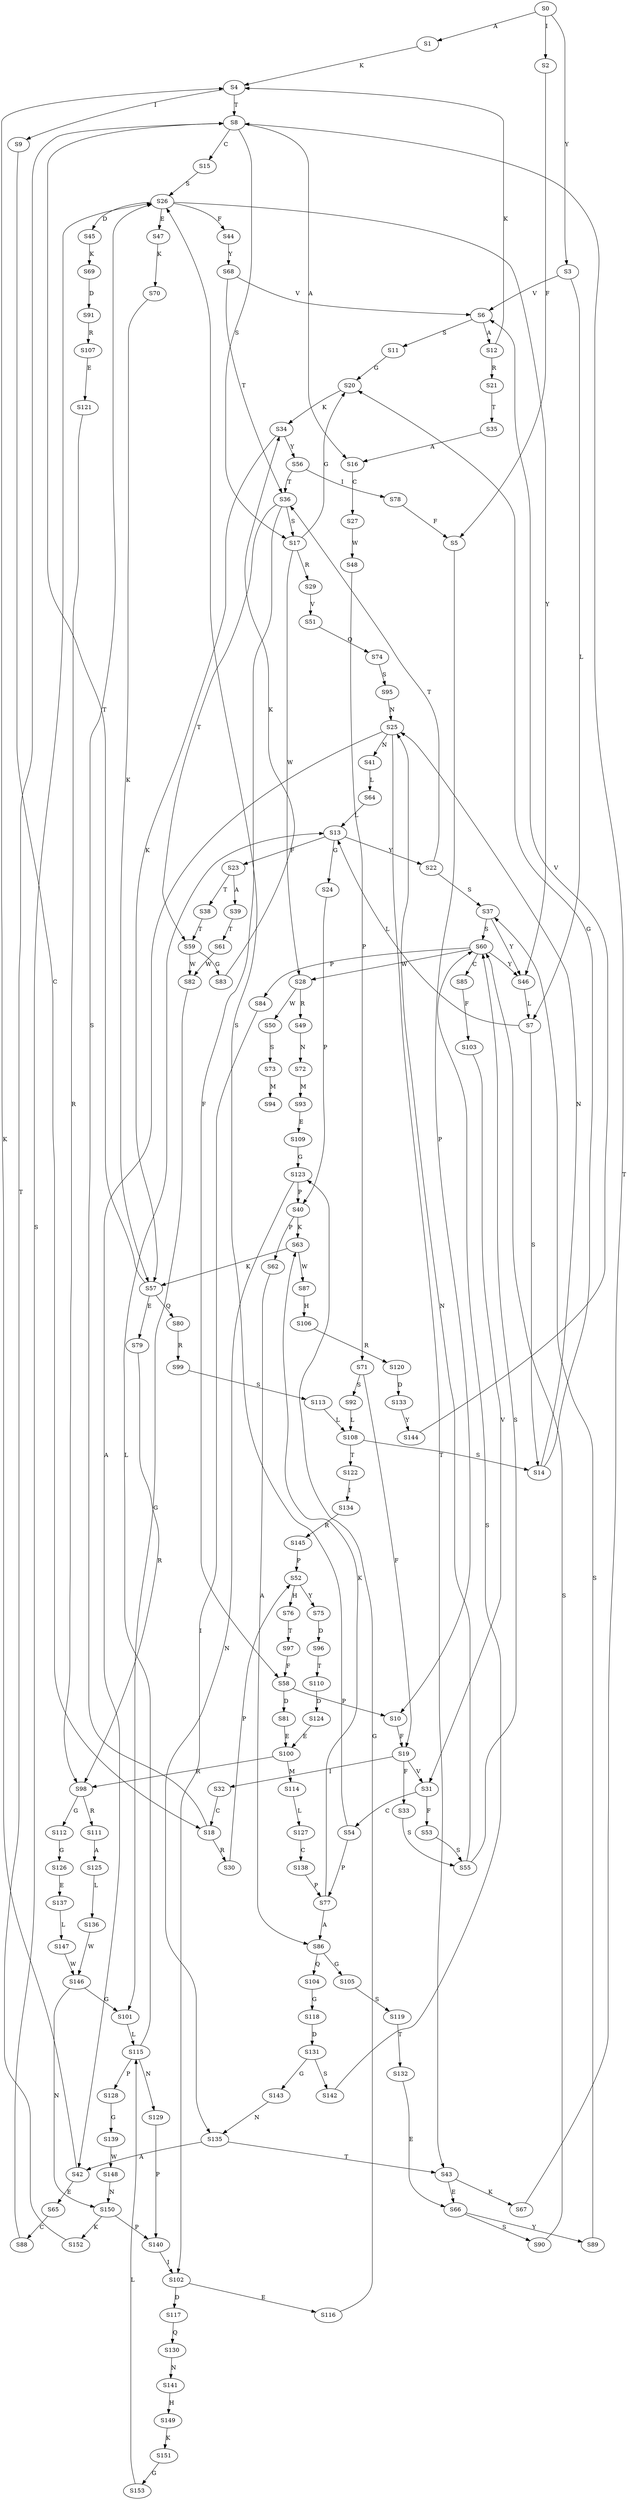 strict digraph  {
	S0 -> S1 [ label = A ];
	S0 -> S2 [ label = I ];
	S0 -> S3 [ label = Y ];
	S1 -> S4 [ label = K ];
	S2 -> S5 [ label = F ];
	S3 -> S6 [ label = V ];
	S3 -> S7 [ label = L ];
	S4 -> S8 [ label = T ];
	S4 -> S9 [ label = I ];
	S5 -> S10 [ label = P ];
	S6 -> S11 [ label = S ];
	S6 -> S12 [ label = A ];
	S7 -> S13 [ label = L ];
	S7 -> S14 [ label = S ];
	S8 -> S15 [ label = C ];
	S8 -> S16 [ label = A ];
	S8 -> S17 [ label = S ];
	S9 -> S18 [ label = C ];
	S10 -> S19 [ label = F ];
	S11 -> S20 [ label = G ];
	S12 -> S4 [ label = K ];
	S12 -> S21 [ label = R ];
	S13 -> S22 [ label = Y ];
	S13 -> S23 [ label = F ];
	S13 -> S24 [ label = G ];
	S14 -> S20 [ label = G ];
	S14 -> S25 [ label = N ];
	S15 -> S26 [ label = S ];
	S16 -> S27 [ label = C ];
	S17 -> S28 [ label = W ];
	S17 -> S29 [ label = R ];
	S17 -> S20 [ label = G ];
	S18 -> S30 [ label = R ];
	S18 -> S26 [ label = S ];
	S19 -> S31 [ label = V ];
	S19 -> S32 [ label = I ];
	S19 -> S33 [ label = F ];
	S20 -> S34 [ label = K ];
	S21 -> S35 [ label = T ];
	S22 -> S36 [ label = T ];
	S22 -> S37 [ label = S ];
	S23 -> S38 [ label = T ];
	S23 -> S39 [ label = A ];
	S24 -> S40 [ label = P ];
	S25 -> S41 [ label = N ];
	S25 -> S42 [ label = A ];
	S25 -> S43 [ label = T ];
	S26 -> S44 [ label = F ];
	S26 -> S45 [ label = D ];
	S26 -> S46 [ label = Y ];
	S26 -> S47 [ label = E ];
	S27 -> S48 [ label = W ];
	S28 -> S49 [ label = R ];
	S28 -> S50 [ label = W ];
	S29 -> S51 [ label = V ];
	S30 -> S52 [ label = P ];
	S31 -> S53 [ label = F ];
	S31 -> S54 [ label = C ];
	S32 -> S18 [ label = C ];
	S33 -> S55 [ label = S ];
	S34 -> S56 [ label = Y ];
	S34 -> S57 [ label = K ];
	S35 -> S16 [ label = A ];
	S36 -> S17 [ label = S ];
	S36 -> S58 [ label = F ];
	S36 -> S59 [ label = T ];
	S37 -> S46 [ label = Y ];
	S37 -> S60 [ label = S ];
	S38 -> S59 [ label = T ];
	S39 -> S61 [ label = T ];
	S40 -> S62 [ label = P ];
	S40 -> S63 [ label = K ];
	S41 -> S64 [ label = L ];
	S42 -> S4 [ label = K ];
	S42 -> S65 [ label = E ];
	S43 -> S66 [ label = E ];
	S43 -> S67 [ label = K ];
	S44 -> S68 [ label = Y ];
	S45 -> S69 [ label = K ];
	S46 -> S7 [ label = L ];
	S47 -> S70 [ label = K ];
	S48 -> S71 [ label = P ];
	S49 -> S72 [ label = N ];
	S50 -> S73 [ label = S ];
	S51 -> S74 [ label = Q ];
	S52 -> S75 [ label = Y ];
	S52 -> S76 [ label = H ];
	S53 -> S55 [ label = S ];
	S54 -> S77 [ label = P ];
	S54 -> S26 [ label = S ];
	S55 -> S60 [ label = S ];
	S55 -> S25 [ label = N ];
	S56 -> S78 [ label = I ];
	S56 -> S36 [ label = T ];
	S57 -> S8 [ label = T ];
	S57 -> S79 [ label = E ];
	S57 -> S80 [ label = Q ];
	S58 -> S81 [ label = D ];
	S58 -> S10 [ label = P ];
	S59 -> S82 [ label = W ];
	S59 -> S83 [ label = G ];
	S60 -> S84 [ label = P ];
	S60 -> S85 [ label = C ];
	S60 -> S28 [ label = W ];
	S60 -> S46 [ label = Y ];
	S61 -> S82 [ label = W ];
	S62 -> S86 [ label = A ];
	S63 -> S87 [ label = W ];
	S63 -> S57 [ label = K ];
	S64 -> S13 [ label = L ];
	S65 -> S88 [ label = C ];
	S66 -> S89 [ label = Y ];
	S66 -> S90 [ label = S ];
	S67 -> S8 [ label = T ];
	S68 -> S6 [ label = V ];
	S68 -> S36 [ label = T ];
	S69 -> S91 [ label = D ];
	S70 -> S57 [ label = K ];
	S71 -> S92 [ label = S ];
	S71 -> S19 [ label = F ];
	S72 -> S93 [ label = M ];
	S73 -> S94 [ label = M ];
	S74 -> S95 [ label = S ];
	S75 -> S96 [ label = D ];
	S76 -> S97 [ label = T ];
	S77 -> S86 [ label = A ];
	S77 -> S63 [ label = K ];
	S78 -> S5 [ label = F ];
	S79 -> S98 [ label = R ];
	S80 -> S99 [ label = R ];
	S81 -> S100 [ label = E ];
	S82 -> S101 [ label = G ];
	S83 -> S34 [ label = K ];
	S84 -> S102 [ label = I ];
	S85 -> S103 [ label = F ];
	S86 -> S104 [ label = Q ];
	S86 -> S105 [ label = G ];
	S87 -> S106 [ label = H ];
	S88 -> S26 [ label = S ];
	S89 -> S37 [ label = S ];
	S90 -> S60 [ label = S ];
	S91 -> S107 [ label = R ];
	S92 -> S108 [ label = L ];
	S93 -> S109 [ label = E ];
	S95 -> S25 [ label = N ];
	S96 -> S110 [ label = T ];
	S97 -> S58 [ label = F ];
	S98 -> S111 [ label = R ];
	S98 -> S112 [ label = G ];
	S99 -> S113 [ label = S ];
	S100 -> S114 [ label = M ];
	S100 -> S98 [ label = R ];
	S101 -> S115 [ label = L ];
	S102 -> S116 [ label = E ];
	S102 -> S117 [ label = D ];
	S103 -> S31 [ label = V ];
	S104 -> S118 [ label = G ];
	S105 -> S119 [ label = S ];
	S106 -> S120 [ label = R ];
	S107 -> S121 [ label = E ];
	S108 -> S14 [ label = S ];
	S108 -> S122 [ label = T ];
	S109 -> S123 [ label = G ];
	S110 -> S124 [ label = D ];
	S111 -> S125 [ label = A ];
	S112 -> S126 [ label = G ];
	S113 -> S108 [ label = L ];
	S114 -> S127 [ label = L ];
	S115 -> S13 [ label = L ];
	S115 -> S128 [ label = P ];
	S115 -> S129 [ label = N ];
	S116 -> S123 [ label = G ];
	S117 -> S130 [ label = Q ];
	S118 -> S131 [ label = D ];
	S119 -> S132 [ label = T ];
	S120 -> S133 [ label = D ];
	S121 -> S98 [ label = R ];
	S122 -> S134 [ label = I ];
	S123 -> S135 [ label = N ];
	S123 -> S40 [ label = P ];
	S124 -> S100 [ label = E ];
	S125 -> S136 [ label = L ];
	S126 -> S137 [ label = E ];
	S127 -> S138 [ label = C ];
	S128 -> S139 [ label = G ];
	S129 -> S140 [ label = P ];
	S130 -> S141 [ label = N ];
	S131 -> S142 [ label = S ];
	S131 -> S143 [ label = G ];
	S132 -> S66 [ label = E ];
	S133 -> S144 [ label = Y ];
	S134 -> S145 [ label = R ];
	S135 -> S43 [ label = T ];
	S135 -> S42 [ label = A ];
	S136 -> S146 [ label = W ];
	S137 -> S147 [ label = L ];
	S138 -> S77 [ label = P ];
	S139 -> S148 [ label = W ];
	S140 -> S102 [ label = I ];
	S141 -> S149 [ label = H ];
	S142 -> S60 [ label = S ];
	S143 -> S135 [ label = N ];
	S144 -> S6 [ label = V ];
	S145 -> S52 [ label = P ];
	S146 -> S150 [ label = N ];
	S146 -> S101 [ label = G ];
	S147 -> S146 [ label = W ];
	S148 -> S150 [ label = N ];
	S149 -> S151 [ label = K ];
	S150 -> S140 [ label = P ];
	S150 -> S152 [ label = K ];
	S151 -> S153 [ label = G ];
	S152 -> S8 [ label = T ];
	S153 -> S115 [ label = L ];
}
